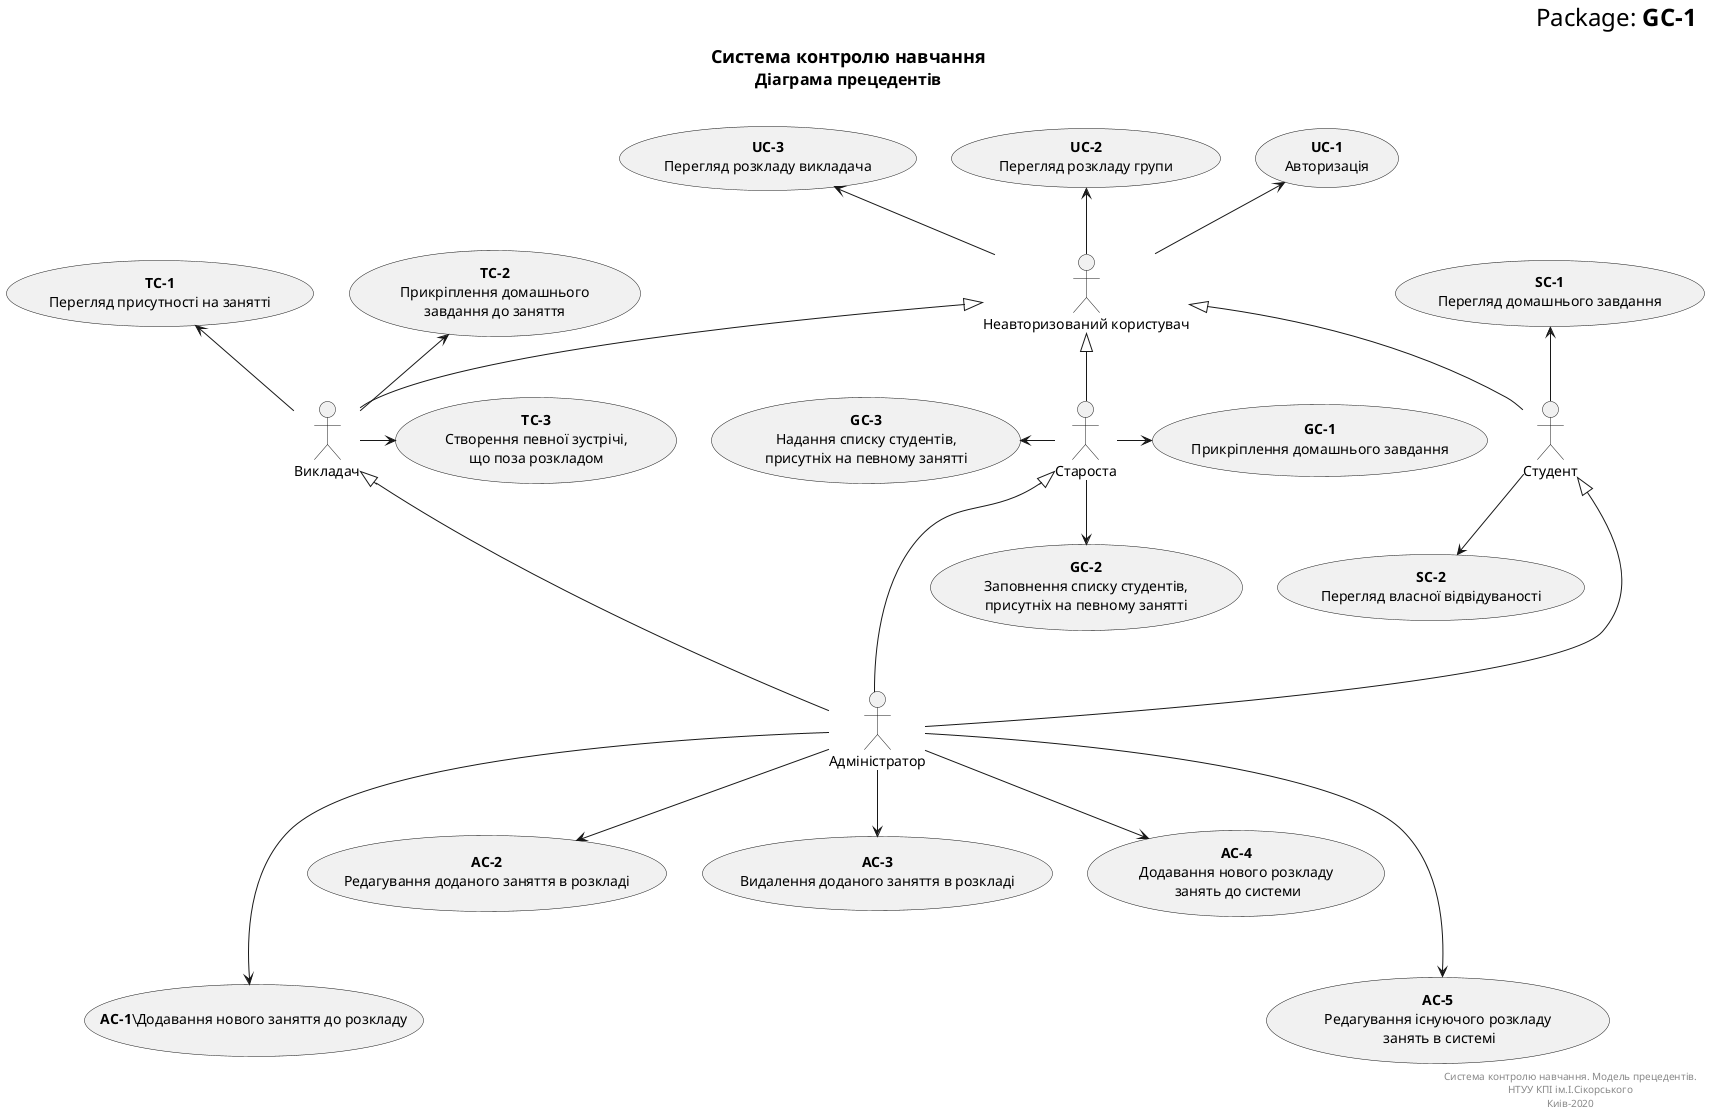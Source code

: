 @startuml
right header
<font size=24 color=black>Package: <b>GC-1
end header

title
<font size=18 color=black>Система контролю навчання
<font size=16 color=black>Діаграма прецедентів

end title

actor "Неавторизований користувач" as Guest
actor "Студент" as Student
actor "Староста" as GroupHead
actor "Викладач" as Teacher
actor "Адміністратор" as Admin

' UCes for Guest:
usecase "<b>UC-1</b>\nАвторизація" as UC1_Guest
usecase "<b>UC-2</b>\nПерегляд розкладу групи" as UC2_Guest
usecase "<b>UC-3</b>\nПерегляд розкладу викладача" as UC3_Guest

' UCes for Student:
usecase "<b>SC-1</b>\nПерегляд домашнього завдання" as SC1_Student
usecase "<b>SC-2</b>\nПерегляд власної відвідуваності" as SC2_Student

' UCes for GroupHead:
usecase "<b>GC-1</b>\nПрикріплення домашнього завдання" as GC1_GroupHead
usecase "<b>GC-2</b>\nЗаповнення списку студентів,\nприсутніх на певному занятті" as GC2_GroupHead
usecase "<b>GC-3</b>\nНадання списку студентів,\nприсутніх на певному занятті" as GC3_GroupHead

' UCes for Teacher:
usecase "<b>TC-1</b>\nПерегляд присутності на занятті" as TC1_Teacher
usecase "<b>TC-2</b>\nПрикріплення домашнього\nзавдання до заняття" as TC2_Teacher
usecase "<b>TC-3</b>\nСтворення певної зустрічі,\nщо поза розкладом" as TC3_Teacher

' UCes for Admin:
usecase "<b>AC-1</b>\Додавання нового заняття до розкладу" as AC1_Admin
usecase "<b>AC-2</b>\nРедагування доданого заняття в розкладі" as AC2_Admin
usecase "<b>AC-3</b>\nВидалення доданого заняття в розкладі" as AC3_Admin
usecase "<b>AC-4</b>\nДодавання нового розкладу\n занять до системи" as AC4_Admin
usecase "<b>AC-5</b>\nРедагування існуючого розкладу\n занять в системі" as AC5_Admin

' Actors connections
Student -u-|> Guest
GroupHead -u-|> Guest
Teacher -u-|> Guest

Admin -u--|> Student
Admin -u--|> GroupHead
Admin -u--|> Teacher

' UCes connectios
Guest -u-> UC1_Guest
Guest -u-> UC2_Guest
Guest -u-> UC3_Guest

Student -u-> SC1_Student
Student -d-> SC2_Student

GroupHead -r-> GC1_GroupHead
GroupHead -d-> GC2_GroupHead
GroupHead -l-> GC3_GroupHead

Teacher -u-> TC1_Teacher
Teacher -u-> TC2_Teacher
Teacher -r--> TC3_Teacher

Admin -d--> AC1_Admin
Admin -d-> AC2_Admin
Admin -d-> AC3_Admin
Admin -d-> AC4_Admin
Admin -d--> AC5_Admin

right footer
Система контролю навчання. Модель прецедентів.
НТУУ КПІ ім.І.Сікорського
Киів-2020
end footer
@enduml
